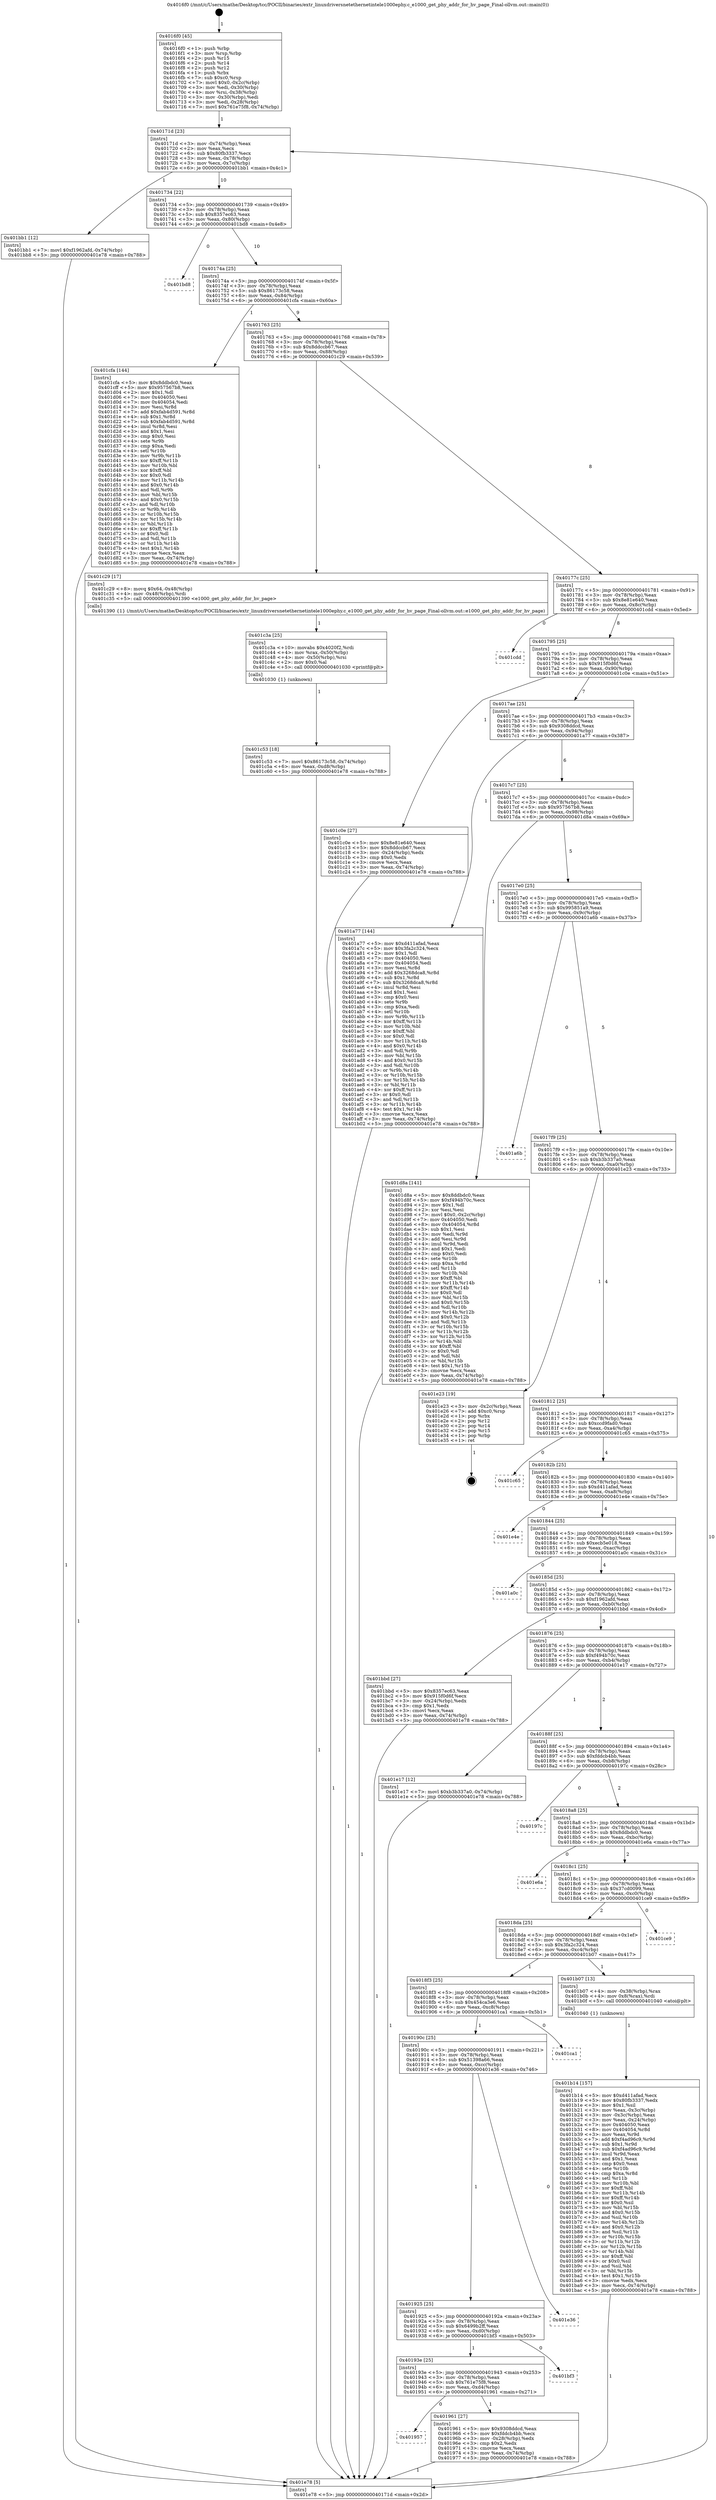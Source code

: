 digraph "0x4016f0" {
  label = "0x4016f0 (/mnt/c/Users/mathe/Desktop/tcc/POCII/binaries/extr_linuxdriversnetethernetintele1000ephy.c_e1000_get_phy_addr_for_hv_page_Final-ollvm.out::main(0))"
  labelloc = "t"
  node[shape=record]

  Entry [label="",width=0.3,height=0.3,shape=circle,fillcolor=black,style=filled]
  "0x40171d" [label="{
     0x40171d [23]\l
     | [instrs]\l
     &nbsp;&nbsp;0x40171d \<+3\>: mov -0x74(%rbp),%eax\l
     &nbsp;&nbsp;0x401720 \<+2\>: mov %eax,%ecx\l
     &nbsp;&nbsp;0x401722 \<+6\>: sub $0x80fb3337,%ecx\l
     &nbsp;&nbsp;0x401728 \<+3\>: mov %eax,-0x78(%rbp)\l
     &nbsp;&nbsp;0x40172b \<+3\>: mov %ecx,-0x7c(%rbp)\l
     &nbsp;&nbsp;0x40172e \<+6\>: je 0000000000401bb1 \<main+0x4c1\>\l
  }"]
  "0x401bb1" [label="{
     0x401bb1 [12]\l
     | [instrs]\l
     &nbsp;&nbsp;0x401bb1 \<+7\>: movl $0xf1962afd,-0x74(%rbp)\l
     &nbsp;&nbsp;0x401bb8 \<+5\>: jmp 0000000000401e78 \<main+0x788\>\l
  }"]
  "0x401734" [label="{
     0x401734 [22]\l
     | [instrs]\l
     &nbsp;&nbsp;0x401734 \<+5\>: jmp 0000000000401739 \<main+0x49\>\l
     &nbsp;&nbsp;0x401739 \<+3\>: mov -0x78(%rbp),%eax\l
     &nbsp;&nbsp;0x40173c \<+5\>: sub $0x8357ec63,%eax\l
     &nbsp;&nbsp;0x401741 \<+3\>: mov %eax,-0x80(%rbp)\l
     &nbsp;&nbsp;0x401744 \<+6\>: je 0000000000401bd8 \<main+0x4e8\>\l
  }"]
  Exit [label="",width=0.3,height=0.3,shape=circle,fillcolor=black,style=filled,peripheries=2]
  "0x401bd8" [label="{
     0x401bd8\l
  }", style=dashed]
  "0x40174a" [label="{
     0x40174a [25]\l
     | [instrs]\l
     &nbsp;&nbsp;0x40174a \<+5\>: jmp 000000000040174f \<main+0x5f\>\l
     &nbsp;&nbsp;0x40174f \<+3\>: mov -0x78(%rbp),%eax\l
     &nbsp;&nbsp;0x401752 \<+5\>: sub $0x86173c58,%eax\l
     &nbsp;&nbsp;0x401757 \<+6\>: mov %eax,-0x84(%rbp)\l
     &nbsp;&nbsp;0x40175d \<+6\>: je 0000000000401cfa \<main+0x60a\>\l
  }"]
  "0x401c53" [label="{
     0x401c53 [18]\l
     | [instrs]\l
     &nbsp;&nbsp;0x401c53 \<+7\>: movl $0x86173c58,-0x74(%rbp)\l
     &nbsp;&nbsp;0x401c5a \<+6\>: mov %eax,-0xd8(%rbp)\l
     &nbsp;&nbsp;0x401c60 \<+5\>: jmp 0000000000401e78 \<main+0x788\>\l
  }"]
  "0x401cfa" [label="{
     0x401cfa [144]\l
     | [instrs]\l
     &nbsp;&nbsp;0x401cfa \<+5\>: mov $0x8ddbdc0,%eax\l
     &nbsp;&nbsp;0x401cff \<+5\>: mov $0x957567b8,%ecx\l
     &nbsp;&nbsp;0x401d04 \<+2\>: mov $0x1,%dl\l
     &nbsp;&nbsp;0x401d06 \<+7\>: mov 0x404050,%esi\l
     &nbsp;&nbsp;0x401d0d \<+7\>: mov 0x404054,%edi\l
     &nbsp;&nbsp;0x401d14 \<+3\>: mov %esi,%r8d\l
     &nbsp;&nbsp;0x401d17 \<+7\>: add $0xfab4d591,%r8d\l
     &nbsp;&nbsp;0x401d1e \<+4\>: sub $0x1,%r8d\l
     &nbsp;&nbsp;0x401d22 \<+7\>: sub $0xfab4d591,%r8d\l
     &nbsp;&nbsp;0x401d29 \<+4\>: imul %r8d,%esi\l
     &nbsp;&nbsp;0x401d2d \<+3\>: and $0x1,%esi\l
     &nbsp;&nbsp;0x401d30 \<+3\>: cmp $0x0,%esi\l
     &nbsp;&nbsp;0x401d33 \<+4\>: sete %r9b\l
     &nbsp;&nbsp;0x401d37 \<+3\>: cmp $0xa,%edi\l
     &nbsp;&nbsp;0x401d3a \<+4\>: setl %r10b\l
     &nbsp;&nbsp;0x401d3e \<+3\>: mov %r9b,%r11b\l
     &nbsp;&nbsp;0x401d41 \<+4\>: xor $0xff,%r11b\l
     &nbsp;&nbsp;0x401d45 \<+3\>: mov %r10b,%bl\l
     &nbsp;&nbsp;0x401d48 \<+3\>: xor $0xff,%bl\l
     &nbsp;&nbsp;0x401d4b \<+3\>: xor $0x0,%dl\l
     &nbsp;&nbsp;0x401d4e \<+3\>: mov %r11b,%r14b\l
     &nbsp;&nbsp;0x401d51 \<+4\>: and $0x0,%r14b\l
     &nbsp;&nbsp;0x401d55 \<+3\>: and %dl,%r9b\l
     &nbsp;&nbsp;0x401d58 \<+3\>: mov %bl,%r15b\l
     &nbsp;&nbsp;0x401d5b \<+4\>: and $0x0,%r15b\l
     &nbsp;&nbsp;0x401d5f \<+3\>: and %dl,%r10b\l
     &nbsp;&nbsp;0x401d62 \<+3\>: or %r9b,%r14b\l
     &nbsp;&nbsp;0x401d65 \<+3\>: or %r10b,%r15b\l
     &nbsp;&nbsp;0x401d68 \<+3\>: xor %r15b,%r14b\l
     &nbsp;&nbsp;0x401d6b \<+3\>: or %bl,%r11b\l
     &nbsp;&nbsp;0x401d6e \<+4\>: xor $0xff,%r11b\l
     &nbsp;&nbsp;0x401d72 \<+3\>: or $0x0,%dl\l
     &nbsp;&nbsp;0x401d75 \<+3\>: and %dl,%r11b\l
     &nbsp;&nbsp;0x401d78 \<+3\>: or %r11b,%r14b\l
     &nbsp;&nbsp;0x401d7b \<+4\>: test $0x1,%r14b\l
     &nbsp;&nbsp;0x401d7f \<+3\>: cmovne %ecx,%eax\l
     &nbsp;&nbsp;0x401d82 \<+3\>: mov %eax,-0x74(%rbp)\l
     &nbsp;&nbsp;0x401d85 \<+5\>: jmp 0000000000401e78 \<main+0x788\>\l
  }"]
  "0x401763" [label="{
     0x401763 [25]\l
     | [instrs]\l
     &nbsp;&nbsp;0x401763 \<+5\>: jmp 0000000000401768 \<main+0x78\>\l
     &nbsp;&nbsp;0x401768 \<+3\>: mov -0x78(%rbp),%eax\l
     &nbsp;&nbsp;0x40176b \<+5\>: sub $0x8ddccb67,%eax\l
     &nbsp;&nbsp;0x401770 \<+6\>: mov %eax,-0x88(%rbp)\l
     &nbsp;&nbsp;0x401776 \<+6\>: je 0000000000401c29 \<main+0x539\>\l
  }"]
  "0x401c3a" [label="{
     0x401c3a [25]\l
     | [instrs]\l
     &nbsp;&nbsp;0x401c3a \<+10\>: movabs $0x4020f2,%rdi\l
     &nbsp;&nbsp;0x401c44 \<+4\>: mov %rax,-0x50(%rbp)\l
     &nbsp;&nbsp;0x401c48 \<+4\>: mov -0x50(%rbp),%rsi\l
     &nbsp;&nbsp;0x401c4c \<+2\>: mov $0x0,%al\l
     &nbsp;&nbsp;0x401c4e \<+5\>: call 0000000000401030 \<printf@plt\>\l
     | [calls]\l
     &nbsp;&nbsp;0x401030 \{1\} (unknown)\l
  }"]
  "0x401c29" [label="{
     0x401c29 [17]\l
     | [instrs]\l
     &nbsp;&nbsp;0x401c29 \<+8\>: movq $0x64,-0x48(%rbp)\l
     &nbsp;&nbsp;0x401c31 \<+4\>: mov -0x48(%rbp),%rdi\l
     &nbsp;&nbsp;0x401c35 \<+5\>: call 0000000000401390 \<e1000_get_phy_addr_for_hv_page\>\l
     | [calls]\l
     &nbsp;&nbsp;0x401390 \{1\} (/mnt/c/Users/mathe/Desktop/tcc/POCII/binaries/extr_linuxdriversnetethernetintele1000ephy.c_e1000_get_phy_addr_for_hv_page_Final-ollvm.out::e1000_get_phy_addr_for_hv_page)\l
  }"]
  "0x40177c" [label="{
     0x40177c [25]\l
     | [instrs]\l
     &nbsp;&nbsp;0x40177c \<+5\>: jmp 0000000000401781 \<main+0x91\>\l
     &nbsp;&nbsp;0x401781 \<+3\>: mov -0x78(%rbp),%eax\l
     &nbsp;&nbsp;0x401784 \<+5\>: sub $0x8e81e640,%eax\l
     &nbsp;&nbsp;0x401789 \<+6\>: mov %eax,-0x8c(%rbp)\l
     &nbsp;&nbsp;0x40178f \<+6\>: je 0000000000401cdd \<main+0x5ed\>\l
  }"]
  "0x401b14" [label="{
     0x401b14 [157]\l
     | [instrs]\l
     &nbsp;&nbsp;0x401b14 \<+5\>: mov $0xd411afad,%ecx\l
     &nbsp;&nbsp;0x401b19 \<+5\>: mov $0x80fb3337,%edx\l
     &nbsp;&nbsp;0x401b1e \<+3\>: mov $0x1,%sil\l
     &nbsp;&nbsp;0x401b21 \<+3\>: mov %eax,-0x3c(%rbp)\l
     &nbsp;&nbsp;0x401b24 \<+3\>: mov -0x3c(%rbp),%eax\l
     &nbsp;&nbsp;0x401b27 \<+3\>: mov %eax,-0x24(%rbp)\l
     &nbsp;&nbsp;0x401b2a \<+7\>: mov 0x404050,%eax\l
     &nbsp;&nbsp;0x401b31 \<+8\>: mov 0x404054,%r8d\l
     &nbsp;&nbsp;0x401b39 \<+3\>: mov %eax,%r9d\l
     &nbsp;&nbsp;0x401b3c \<+7\>: add $0xf4ad96c9,%r9d\l
     &nbsp;&nbsp;0x401b43 \<+4\>: sub $0x1,%r9d\l
     &nbsp;&nbsp;0x401b47 \<+7\>: sub $0xf4ad96c9,%r9d\l
     &nbsp;&nbsp;0x401b4e \<+4\>: imul %r9d,%eax\l
     &nbsp;&nbsp;0x401b52 \<+3\>: and $0x1,%eax\l
     &nbsp;&nbsp;0x401b55 \<+3\>: cmp $0x0,%eax\l
     &nbsp;&nbsp;0x401b58 \<+4\>: sete %r10b\l
     &nbsp;&nbsp;0x401b5c \<+4\>: cmp $0xa,%r8d\l
     &nbsp;&nbsp;0x401b60 \<+4\>: setl %r11b\l
     &nbsp;&nbsp;0x401b64 \<+3\>: mov %r10b,%bl\l
     &nbsp;&nbsp;0x401b67 \<+3\>: xor $0xff,%bl\l
     &nbsp;&nbsp;0x401b6a \<+3\>: mov %r11b,%r14b\l
     &nbsp;&nbsp;0x401b6d \<+4\>: xor $0xff,%r14b\l
     &nbsp;&nbsp;0x401b71 \<+4\>: xor $0x0,%sil\l
     &nbsp;&nbsp;0x401b75 \<+3\>: mov %bl,%r15b\l
     &nbsp;&nbsp;0x401b78 \<+4\>: and $0x0,%r15b\l
     &nbsp;&nbsp;0x401b7c \<+3\>: and %sil,%r10b\l
     &nbsp;&nbsp;0x401b7f \<+3\>: mov %r14b,%r12b\l
     &nbsp;&nbsp;0x401b82 \<+4\>: and $0x0,%r12b\l
     &nbsp;&nbsp;0x401b86 \<+3\>: and %sil,%r11b\l
     &nbsp;&nbsp;0x401b89 \<+3\>: or %r10b,%r15b\l
     &nbsp;&nbsp;0x401b8c \<+3\>: or %r11b,%r12b\l
     &nbsp;&nbsp;0x401b8f \<+3\>: xor %r12b,%r15b\l
     &nbsp;&nbsp;0x401b92 \<+3\>: or %r14b,%bl\l
     &nbsp;&nbsp;0x401b95 \<+3\>: xor $0xff,%bl\l
     &nbsp;&nbsp;0x401b98 \<+4\>: or $0x0,%sil\l
     &nbsp;&nbsp;0x401b9c \<+3\>: and %sil,%bl\l
     &nbsp;&nbsp;0x401b9f \<+3\>: or %bl,%r15b\l
     &nbsp;&nbsp;0x401ba2 \<+4\>: test $0x1,%r15b\l
     &nbsp;&nbsp;0x401ba6 \<+3\>: cmovne %edx,%ecx\l
     &nbsp;&nbsp;0x401ba9 \<+3\>: mov %ecx,-0x74(%rbp)\l
     &nbsp;&nbsp;0x401bac \<+5\>: jmp 0000000000401e78 \<main+0x788\>\l
  }"]
  "0x401cdd" [label="{
     0x401cdd\l
  }", style=dashed]
  "0x401795" [label="{
     0x401795 [25]\l
     | [instrs]\l
     &nbsp;&nbsp;0x401795 \<+5\>: jmp 000000000040179a \<main+0xaa\>\l
     &nbsp;&nbsp;0x40179a \<+3\>: mov -0x78(%rbp),%eax\l
     &nbsp;&nbsp;0x40179d \<+5\>: sub $0x915f0d6f,%eax\l
     &nbsp;&nbsp;0x4017a2 \<+6\>: mov %eax,-0x90(%rbp)\l
     &nbsp;&nbsp;0x4017a8 \<+6\>: je 0000000000401c0e \<main+0x51e\>\l
  }"]
  "0x4016f0" [label="{
     0x4016f0 [45]\l
     | [instrs]\l
     &nbsp;&nbsp;0x4016f0 \<+1\>: push %rbp\l
     &nbsp;&nbsp;0x4016f1 \<+3\>: mov %rsp,%rbp\l
     &nbsp;&nbsp;0x4016f4 \<+2\>: push %r15\l
     &nbsp;&nbsp;0x4016f6 \<+2\>: push %r14\l
     &nbsp;&nbsp;0x4016f8 \<+2\>: push %r12\l
     &nbsp;&nbsp;0x4016fa \<+1\>: push %rbx\l
     &nbsp;&nbsp;0x4016fb \<+7\>: sub $0xc0,%rsp\l
     &nbsp;&nbsp;0x401702 \<+7\>: movl $0x0,-0x2c(%rbp)\l
     &nbsp;&nbsp;0x401709 \<+3\>: mov %edi,-0x30(%rbp)\l
     &nbsp;&nbsp;0x40170c \<+4\>: mov %rsi,-0x38(%rbp)\l
     &nbsp;&nbsp;0x401710 \<+3\>: mov -0x30(%rbp),%edi\l
     &nbsp;&nbsp;0x401713 \<+3\>: mov %edi,-0x28(%rbp)\l
     &nbsp;&nbsp;0x401716 \<+7\>: movl $0x761e75f8,-0x74(%rbp)\l
  }"]
  "0x401c0e" [label="{
     0x401c0e [27]\l
     | [instrs]\l
     &nbsp;&nbsp;0x401c0e \<+5\>: mov $0x8e81e640,%eax\l
     &nbsp;&nbsp;0x401c13 \<+5\>: mov $0x8ddccb67,%ecx\l
     &nbsp;&nbsp;0x401c18 \<+3\>: mov -0x24(%rbp),%edx\l
     &nbsp;&nbsp;0x401c1b \<+3\>: cmp $0x0,%edx\l
     &nbsp;&nbsp;0x401c1e \<+3\>: cmove %ecx,%eax\l
     &nbsp;&nbsp;0x401c21 \<+3\>: mov %eax,-0x74(%rbp)\l
     &nbsp;&nbsp;0x401c24 \<+5\>: jmp 0000000000401e78 \<main+0x788\>\l
  }"]
  "0x4017ae" [label="{
     0x4017ae [25]\l
     | [instrs]\l
     &nbsp;&nbsp;0x4017ae \<+5\>: jmp 00000000004017b3 \<main+0xc3\>\l
     &nbsp;&nbsp;0x4017b3 \<+3\>: mov -0x78(%rbp),%eax\l
     &nbsp;&nbsp;0x4017b6 \<+5\>: sub $0x9308ddcd,%eax\l
     &nbsp;&nbsp;0x4017bb \<+6\>: mov %eax,-0x94(%rbp)\l
     &nbsp;&nbsp;0x4017c1 \<+6\>: je 0000000000401a77 \<main+0x387\>\l
  }"]
  "0x401e78" [label="{
     0x401e78 [5]\l
     | [instrs]\l
     &nbsp;&nbsp;0x401e78 \<+5\>: jmp 000000000040171d \<main+0x2d\>\l
  }"]
  "0x401a77" [label="{
     0x401a77 [144]\l
     | [instrs]\l
     &nbsp;&nbsp;0x401a77 \<+5\>: mov $0xd411afad,%eax\l
     &nbsp;&nbsp;0x401a7c \<+5\>: mov $0x3fa2c324,%ecx\l
     &nbsp;&nbsp;0x401a81 \<+2\>: mov $0x1,%dl\l
     &nbsp;&nbsp;0x401a83 \<+7\>: mov 0x404050,%esi\l
     &nbsp;&nbsp;0x401a8a \<+7\>: mov 0x404054,%edi\l
     &nbsp;&nbsp;0x401a91 \<+3\>: mov %esi,%r8d\l
     &nbsp;&nbsp;0x401a94 \<+7\>: add $0x3268dca8,%r8d\l
     &nbsp;&nbsp;0x401a9b \<+4\>: sub $0x1,%r8d\l
     &nbsp;&nbsp;0x401a9f \<+7\>: sub $0x3268dca8,%r8d\l
     &nbsp;&nbsp;0x401aa6 \<+4\>: imul %r8d,%esi\l
     &nbsp;&nbsp;0x401aaa \<+3\>: and $0x1,%esi\l
     &nbsp;&nbsp;0x401aad \<+3\>: cmp $0x0,%esi\l
     &nbsp;&nbsp;0x401ab0 \<+4\>: sete %r9b\l
     &nbsp;&nbsp;0x401ab4 \<+3\>: cmp $0xa,%edi\l
     &nbsp;&nbsp;0x401ab7 \<+4\>: setl %r10b\l
     &nbsp;&nbsp;0x401abb \<+3\>: mov %r9b,%r11b\l
     &nbsp;&nbsp;0x401abe \<+4\>: xor $0xff,%r11b\l
     &nbsp;&nbsp;0x401ac2 \<+3\>: mov %r10b,%bl\l
     &nbsp;&nbsp;0x401ac5 \<+3\>: xor $0xff,%bl\l
     &nbsp;&nbsp;0x401ac8 \<+3\>: xor $0x0,%dl\l
     &nbsp;&nbsp;0x401acb \<+3\>: mov %r11b,%r14b\l
     &nbsp;&nbsp;0x401ace \<+4\>: and $0x0,%r14b\l
     &nbsp;&nbsp;0x401ad2 \<+3\>: and %dl,%r9b\l
     &nbsp;&nbsp;0x401ad5 \<+3\>: mov %bl,%r15b\l
     &nbsp;&nbsp;0x401ad8 \<+4\>: and $0x0,%r15b\l
     &nbsp;&nbsp;0x401adc \<+3\>: and %dl,%r10b\l
     &nbsp;&nbsp;0x401adf \<+3\>: or %r9b,%r14b\l
     &nbsp;&nbsp;0x401ae2 \<+3\>: or %r10b,%r15b\l
     &nbsp;&nbsp;0x401ae5 \<+3\>: xor %r15b,%r14b\l
     &nbsp;&nbsp;0x401ae8 \<+3\>: or %bl,%r11b\l
     &nbsp;&nbsp;0x401aeb \<+4\>: xor $0xff,%r11b\l
     &nbsp;&nbsp;0x401aef \<+3\>: or $0x0,%dl\l
     &nbsp;&nbsp;0x401af2 \<+3\>: and %dl,%r11b\l
     &nbsp;&nbsp;0x401af5 \<+3\>: or %r11b,%r14b\l
     &nbsp;&nbsp;0x401af8 \<+4\>: test $0x1,%r14b\l
     &nbsp;&nbsp;0x401afc \<+3\>: cmovne %ecx,%eax\l
     &nbsp;&nbsp;0x401aff \<+3\>: mov %eax,-0x74(%rbp)\l
     &nbsp;&nbsp;0x401b02 \<+5\>: jmp 0000000000401e78 \<main+0x788\>\l
  }"]
  "0x4017c7" [label="{
     0x4017c7 [25]\l
     | [instrs]\l
     &nbsp;&nbsp;0x4017c7 \<+5\>: jmp 00000000004017cc \<main+0xdc\>\l
     &nbsp;&nbsp;0x4017cc \<+3\>: mov -0x78(%rbp),%eax\l
     &nbsp;&nbsp;0x4017cf \<+5\>: sub $0x957567b8,%eax\l
     &nbsp;&nbsp;0x4017d4 \<+6\>: mov %eax,-0x98(%rbp)\l
     &nbsp;&nbsp;0x4017da \<+6\>: je 0000000000401d8a \<main+0x69a\>\l
  }"]
  "0x401957" [label="{
     0x401957\l
  }", style=dashed]
  "0x401d8a" [label="{
     0x401d8a [141]\l
     | [instrs]\l
     &nbsp;&nbsp;0x401d8a \<+5\>: mov $0x8ddbdc0,%eax\l
     &nbsp;&nbsp;0x401d8f \<+5\>: mov $0xf494b70c,%ecx\l
     &nbsp;&nbsp;0x401d94 \<+2\>: mov $0x1,%dl\l
     &nbsp;&nbsp;0x401d96 \<+2\>: xor %esi,%esi\l
     &nbsp;&nbsp;0x401d98 \<+7\>: movl $0x0,-0x2c(%rbp)\l
     &nbsp;&nbsp;0x401d9f \<+7\>: mov 0x404050,%edi\l
     &nbsp;&nbsp;0x401da6 \<+8\>: mov 0x404054,%r8d\l
     &nbsp;&nbsp;0x401dae \<+3\>: sub $0x1,%esi\l
     &nbsp;&nbsp;0x401db1 \<+3\>: mov %edi,%r9d\l
     &nbsp;&nbsp;0x401db4 \<+3\>: add %esi,%r9d\l
     &nbsp;&nbsp;0x401db7 \<+4\>: imul %r9d,%edi\l
     &nbsp;&nbsp;0x401dbb \<+3\>: and $0x1,%edi\l
     &nbsp;&nbsp;0x401dbe \<+3\>: cmp $0x0,%edi\l
     &nbsp;&nbsp;0x401dc1 \<+4\>: sete %r10b\l
     &nbsp;&nbsp;0x401dc5 \<+4\>: cmp $0xa,%r8d\l
     &nbsp;&nbsp;0x401dc9 \<+4\>: setl %r11b\l
     &nbsp;&nbsp;0x401dcd \<+3\>: mov %r10b,%bl\l
     &nbsp;&nbsp;0x401dd0 \<+3\>: xor $0xff,%bl\l
     &nbsp;&nbsp;0x401dd3 \<+3\>: mov %r11b,%r14b\l
     &nbsp;&nbsp;0x401dd6 \<+4\>: xor $0xff,%r14b\l
     &nbsp;&nbsp;0x401dda \<+3\>: xor $0x0,%dl\l
     &nbsp;&nbsp;0x401ddd \<+3\>: mov %bl,%r15b\l
     &nbsp;&nbsp;0x401de0 \<+4\>: and $0x0,%r15b\l
     &nbsp;&nbsp;0x401de4 \<+3\>: and %dl,%r10b\l
     &nbsp;&nbsp;0x401de7 \<+3\>: mov %r14b,%r12b\l
     &nbsp;&nbsp;0x401dea \<+4\>: and $0x0,%r12b\l
     &nbsp;&nbsp;0x401dee \<+3\>: and %dl,%r11b\l
     &nbsp;&nbsp;0x401df1 \<+3\>: or %r10b,%r15b\l
     &nbsp;&nbsp;0x401df4 \<+3\>: or %r11b,%r12b\l
     &nbsp;&nbsp;0x401df7 \<+3\>: xor %r12b,%r15b\l
     &nbsp;&nbsp;0x401dfa \<+3\>: or %r14b,%bl\l
     &nbsp;&nbsp;0x401dfd \<+3\>: xor $0xff,%bl\l
     &nbsp;&nbsp;0x401e00 \<+3\>: or $0x0,%dl\l
     &nbsp;&nbsp;0x401e03 \<+2\>: and %dl,%bl\l
     &nbsp;&nbsp;0x401e05 \<+3\>: or %bl,%r15b\l
     &nbsp;&nbsp;0x401e08 \<+4\>: test $0x1,%r15b\l
     &nbsp;&nbsp;0x401e0c \<+3\>: cmovne %ecx,%eax\l
     &nbsp;&nbsp;0x401e0f \<+3\>: mov %eax,-0x74(%rbp)\l
     &nbsp;&nbsp;0x401e12 \<+5\>: jmp 0000000000401e78 \<main+0x788\>\l
  }"]
  "0x4017e0" [label="{
     0x4017e0 [25]\l
     | [instrs]\l
     &nbsp;&nbsp;0x4017e0 \<+5\>: jmp 00000000004017e5 \<main+0xf5\>\l
     &nbsp;&nbsp;0x4017e5 \<+3\>: mov -0x78(%rbp),%eax\l
     &nbsp;&nbsp;0x4017e8 \<+5\>: sub $0x995851a9,%eax\l
     &nbsp;&nbsp;0x4017ed \<+6\>: mov %eax,-0x9c(%rbp)\l
     &nbsp;&nbsp;0x4017f3 \<+6\>: je 0000000000401a6b \<main+0x37b\>\l
  }"]
  "0x401961" [label="{
     0x401961 [27]\l
     | [instrs]\l
     &nbsp;&nbsp;0x401961 \<+5\>: mov $0x9308ddcd,%eax\l
     &nbsp;&nbsp;0x401966 \<+5\>: mov $0xfddcb4bb,%ecx\l
     &nbsp;&nbsp;0x40196b \<+3\>: mov -0x28(%rbp),%edx\l
     &nbsp;&nbsp;0x40196e \<+3\>: cmp $0x2,%edx\l
     &nbsp;&nbsp;0x401971 \<+3\>: cmovne %ecx,%eax\l
     &nbsp;&nbsp;0x401974 \<+3\>: mov %eax,-0x74(%rbp)\l
     &nbsp;&nbsp;0x401977 \<+5\>: jmp 0000000000401e78 \<main+0x788\>\l
  }"]
  "0x401a6b" [label="{
     0x401a6b\l
  }", style=dashed]
  "0x4017f9" [label="{
     0x4017f9 [25]\l
     | [instrs]\l
     &nbsp;&nbsp;0x4017f9 \<+5\>: jmp 00000000004017fe \<main+0x10e\>\l
     &nbsp;&nbsp;0x4017fe \<+3\>: mov -0x78(%rbp),%eax\l
     &nbsp;&nbsp;0x401801 \<+5\>: sub $0xb3b337a0,%eax\l
     &nbsp;&nbsp;0x401806 \<+6\>: mov %eax,-0xa0(%rbp)\l
     &nbsp;&nbsp;0x40180c \<+6\>: je 0000000000401e23 \<main+0x733\>\l
  }"]
  "0x40193e" [label="{
     0x40193e [25]\l
     | [instrs]\l
     &nbsp;&nbsp;0x40193e \<+5\>: jmp 0000000000401943 \<main+0x253\>\l
     &nbsp;&nbsp;0x401943 \<+3\>: mov -0x78(%rbp),%eax\l
     &nbsp;&nbsp;0x401946 \<+5\>: sub $0x761e75f8,%eax\l
     &nbsp;&nbsp;0x40194b \<+6\>: mov %eax,-0xd4(%rbp)\l
     &nbsp;&nbsp;0x401951 \<+6\>: je 0000000000401961 \<main+0x271\>\l
  }"]
  "0x401e23" [label="{
     0x401e23 [19]\l
     | [instrs]\l
     &nbsp;&nbsp;0x401e23 \<+3\>: mov -0x2c(%rbp),%eax\l
     &nbsp;&nbsp;0x401e26 \<+7\>: add $0xc0,%rsp\l
     &nbsp;&nbsp;0x401e2d \<+1\>: pop %rbx\l
     &nbsp;&nbsp;0x401e2e \<+2\>: pop %r12\l
     &nbsp;&nbsp;0x401e30 \<+2\>: pop %r14\l
     &nbsp;&nbsp;0x401e32 \<+2\>: pop %r15\l
     &nbsp;&nbsp;0x401e34 \<+1\>: pop %rbp\l
     &nbsp;&nbsp;0x401e35 \<+1\>: ret\l
  }"]
  "0x401812" [label="{
     0x401812 [25]\l
     | [instrs]\l
     &nbsp;&nbsp;0x401812 \<+5\>: jmp 0000000000401817 \<main+0x127\>\l
     &nbsp;&nbsp;0x401817 \<+3\>: mov -0x78(%rbp),%eax\l
     &nbsp;&nbsp;0x40181a \<+5\>: sub $0xccd9fad0,%eax\l
     &nbsp;&nbsp;0x40181f \<+6\>: mov %eax,-0xa4(%rbp)\l
     &nbsp;&nbsp;0x401825 \<+6\>: je 0000000000401c65 \<main+0x575\>\l
  }"]
  "0x401bf3" [label="{
     0x401bf3\l
  }", style=dashed]
  "0x401c65" [label="{
     0x401c65\l
  }", style=dashed]
  "0x40182b" [label="{
     0x40182b [25]\l
     | [instrs]\l
     &nbsp;&nbsp;0x40182b \<+5\>: jmp 0000000000401830 \<main+0x140\>\l
     &nbsp;&nbsp;0x401830 \<+3\>: mov -0x78(%rbp),%eax\l
     &nbsp;&nbsp;0x401833 \<+5\>: sub $0xd411afad,%eax\l
     &nbsp;&nbsp;0x401838 \<+6\>: mov %eax,-0xa8(%rbp)\l
     &nbsp;&nbsp;0x40183e \<+6\>: je 0000000000401e4e \<main+0x75e\>\l
  }"]
  "0x401925" [label="{
     0x401925 [25]\l
     | [instrs]\l
     &nbsp;&nbsp;0x401925 \<+5\>: jmp 000000000040192a \<main+0x23a\>\l
     &nbsp;&nbsp;0x40192a \<+3\>: mov -0x78(%rbp),%eax\l
     &nbsp;&nbsp;0x40192d \<+5\>: sub $0x6499b2ff,%eax\l
     &nbsp;&nbsp;0x401932 \<+6\>: mov %eax,-0xd0(%rbp)\l
     &nbsp;&nbsp;0x401938 \<+6\>: je 0000000000401bf3 \<main+0x503\>\l
  }"]
  "0x401e4e" [label="{
     0x401e4e\l
  }", style=dashed]
  "0x401844" [label="{
     0x401844 [25]\l
     | [instrs]\l
     &nbsp;&nbsp;0x401844 \<+5\>: jmp 0000000000401849 \<main+0x159\>\l
     &nbsp;&nbsp;0x401849 \<+3\>: mov -0x78(%rbp),%eax\l
     &nbsp;&nbsp;0x40184c \<+5\>: sub $0xecb5e018,%eax\l
     &nbsp;&nbsp;0x401851 \<+6\>: mov %eax,-0xac(%rbp)\l
     &nbsp;&nbsp;0x401857 \<+6\>: je 0000000000401a0c \<main+0x31c\>\l
  }"]
  "0x401e36" [label="{
     0x401e36\l
  }", style=dashed]
  "0x401a0c" [label="{
     0x401a0c\l
  }", style=dashed]
  "0x40185d" [label="{
     0x40185d [25]\l
     | [instrs]\l
     &nbsp;&nbsp;0x40185d \<+5\>: jmp 0000000000401862 \<main+0x172\>\l
     &nbsp;&nbsp;0x401862 \<+3\>: mov -0x78(%rbp),%eax\l
     &nbsp;&nbsp;0x401865 \<+5\>: sub $0xf1962afd,%eax\l
     &nbsp;&nbsp;0x40186a \<+6\>: mov %eax,-0xb0(%rbp)\l
     &nbsp;&nbsp;0x401870 \<+6\>: je 0000000000401bbd \<main+0x4cd\>\l
  }"]
  "0x40190c" [label="{
     0x40190c [25]\l
     | [instrs]\l
     &nbsp;&nbsp;0x40190c \<+5\>: jmp 0000000000401911 \<main+0x221\>\l
     &nbsp;&nbsp;0x401911 \<+3\>: mov -0x78(%rbp),%eax\l
     &nbsp;&nbsp;0x401914 \<+5\>: sub $0x51398a66,%eax\l
     &nbsp;&nbsp;0x401919 \<+6\>: mov %eax,-0xcc(%rbp)\l
     &nbsp;&nbsp;0x40191f \<+6\>: je 0000000000401e36 \<main+0x746\>\l
  }"]
  "0x401bbd" [label="{
     0x401bbd [27]\l
     | [instrs]\l
     &nbsp;&nbsp;0x401bbd \<+5\>: mov $0x8357ec63,%eax\l
     &nbsp;&nbsp;0x401bc2 \<+5\>: mov $0x915f0d6f,%ecx\l
     &nbsp;&nbsp;0x401bc7 \<+3\>: mov -0x24(%rbp),%edx\l
     &nbsp;&nbsp;0x401bca \<+3\>: cmp $0x1,%edx\l
     &nbsp;&nbsp;0x401bcd \<+3\>: cmovl %ecx,%eax\l
     &nbsp;&nbsp;0x401bd0 \<+3\>: mov %eax,-0x74(%rbp)\l
     &nbsp;&nbsp;0x401bd3 \<+5\>: jmp 0000000000401e78 \<main+0x788\>\l
  }"]
  "0x401876" [label="{
     0x401876 [25]\l
     | [instrs]\l
     &nbsp;&nbsp;0x401876 \<+5\>: jmp 000000000040187b \<main+0x18b\>\l
     &nbsp;&nbsp;0x40187b \<+3\>: mov -0x78(%rbp),%eax\l
     &nbsp;&nbsp;0x40187e \<+5\>: sub $0xf494b70c,%eax\l
     &nbsp;&nbsp;0x401883 \<+6\>: mov %eax,-0xb4(%rbp)\l
     &nbsp;&nbsp;0x401889 \<+6\>: je 0000000000401e17 \<main+0x727\>\l
  }"]
  "0x401ca1" [label="{
     0x401ca1\l
  }", style=dashed]
  "0x401e17" [label="{
     0x401e17 [12]\l
     | [instrs]\l
     &nbsp;&nbsp;0x401e17 \<+7\>: movl $0xb3b337a0,-0x74(%rbp)\l
     &nbsp;&nbsp;0x401e1e \<+5\>: jmp 0000000000401e78 \<main+0x788\>\l
  }"]
  "0x40188f" [label="{
     0x40188f [25]\l
     | [instrs]\l
     &nbsp;&nbsp;0x40188f \<+5\>: jmp 0000000000401894 \<main+0x1a4\>\l
     &nbsp;&nbsp;0x401894 \<+3\>: mov -0x78(%rbp),%eax\l
     &nbsp;&nbsp;0x401897 \<+5\>: sub $0xfddcb4bb,%eax\l
     &nbsp;&nbsp;0x40189c \<+6\>: mov %eax,-0xb8(%rbp)\l
     &nbsp;&nbsp;0x4018a2 \<+6\>: je 000000000040197c \<main+0x28c\>\l
  }"]
  "0x4018f3" [label="{
     0x4018f3 [25]\l
     | [instrs]\l
     &nbsp;&nbsp;0x4018f3 \<+5\>: jmp 00000000004018f8 \<main+0x208\>\l
     &nbsp;&nbsp;0x4018f8 \<+3\>: mov -0x78(%rbp),%eax\l
     &nbsp;&nbsp;0x4018fb \<+5\>: sub $0x454ca3e6,%eax\l
     &nbsp;&nbsp;0x401900 \<+6\>: mov %eax,-0xc8(%rbp)\l
     &nbsp;&nbsp;0x401906 \<+6\>: je 0000000000401ca1 \<main+0x5b1\>\l
  }"]
  "0x40197c" [label="{
     0x40197c\l
  }", style=dashed]
  "0x4018a8" [label="{
     0x4018a8 [25]\l
     | [instrs]\l
     &nbsp;&nbsp;0x4018a8 \<+5\>: jmp 00000000004018ad \<main+0x1bd\>\l
     &nbsp;&nbsp;0x4018ad \<+3\>: mov -0x78(%rbp),%eax\l
     &nbsp;&nbsp;0x4018b0 \<+5\>: sub $0x8ddbdc0,%eax\l
     &nbsp;&nbsp;0x4018b5 \<+6\>: mov %eax,-0xbc(%rbp)\l
     &nbsp;&nbsp;0x4018bb \<+6\>: je 0000000000401e6a \<main+0x77a\>\l
  }"]
  "0x401b07" [label="{
     0x401b07 [13]\l
     | [instrs]\l
     &nbsp;&nbsp;0x401b07 \<+4\>: mov -0x38(%rbp),%rax\l
     &nbsp;&nbsp;0x401b0b \<+4\>: mov 0x8(%rax),%rdi\l
     &nbsp;&nbsp;0x401b0f \<+5\>: call 0000000000401040 \<atoi@plt\>\l
     | [calls]\l
     &nbsp;&nbsp;0x401040 \{1\} (unknown)\l
  }"]
  "0x401e6a" [label="{
     0x401e6a\l
  }", style=dashed]
  "0x4018c1" [label="{
     0x4018c1 [25]\l
     | [instrs]\l
     &nbsp;&nbsp;0x4018c1 \<+5\>: jmp 00000000004018c6 \<main+0x1d6\>\l
     &nbsp;&nbsp;0x4018c6 \<+3\>: mov -0x78(%rbp),%eax\l
     &nbsp;&nbsp;0x4018c9 \<+5\>: sub $0x37cd0099,%eax\l
     &nbsp;&nbsp;0x4018ce \<+6\>: mov %eax,-0xc0(%rbp)\l
     &nbsp;&nbsp;0x4018d4 \<+6\>: je 0000000000401ce9 \<main+0x5f9\>\l
  }"]
  "0x4018da" [label="{
     0x4018da [25]\l
     | [instrs]\l
     &nbsp;&nbsp;0x4018da \<+5\>: jmp 00000000004018df \<main+0x1ef\>\l
     &nbsp;&nbsp;0x4018df \<+3\>: mov -0x78(%rbp),%eax\l
     &nbsp;&nbsp;0x4018e2 \<+5\>: sub $0x3fa2c324,%eax\l
     &nbsp;&nbsp;0x4018e7 \<+6\>: mov %eax,-0xc4(%rbp)\l
     &nbsp;&nbsp;0x4018ed \<+6\>: je 0000000000401b07 \<main+0x417\>\l
  }"]
  "0x401ce9" [label="{
     0x401ce9\l
  }", style=dashed]
  Entry -> "0x4016f0" [label=" 1"]
  "0x40171d" -> "0x401bb1" [label=" 1"]
  "0x40171d" -> "0x401734" [label=" 10"]
  "0x401e23" -> Exit [label=" 1"]
  "0x401734" -> "0x401bd8" [label=" 0"]
  "0x401734" -> "0x40174a" [label=" 10"]
  "0x401e17" -> "0x401e78" [label=" 1"]
  "0x40174a" -> "0x401cfa" [label=" 1"]
  "0x40174a" -> "0x401763" [label=" 9"]
  "0x401d8a" -> "0x401e78" [label=" 1"]
  "0x401763" -> "0x401c29" [label=" 1"]
  "0x401763" -> "0x40177c" [label=" 8"]
  "0x401cfa" -> "0x401e78" [label=" 1"]
  "0x40177c" -> "0x401cdd" [label=" 0"]
  "0x40177c" -> "0x401795" [label=" 8"]
  "0x401c53" -> "0x401e78" [label=" 1"]
  "0x401795" -> "0x401c0e" [label=" 1"]
  "0x401795" -> "0x4017ae" [label=" 7"]
  "0x401c3a" -> "0x401c53" [label=" 1"]
  "0x4017ae" -> "0x401a77" [label=" 1"]
  "0x4017ae" -> "0x4017c7" [label=" 6"]
  "0x401c29" -> "0x401c3a" [label=" 1"]
  "0x4017c7" -> "0x401d8a" [label=" 1"]
  "0x4017c7" -> "0x4017e0" [label=" 5"]
  "0x401c0e" -> "0x401e78" [label=" 1"]
  "0x4017e0" -> "0x401a6b" [label=" 0"]
  "0x4017e0" -> "0x4017f9" [label=" 5"]
  "0x401bbd" -> "0x401e78" [label=" 1"]
  "0x4017f9" -> "0x401e23" [label=" 1"]
  "0x4017f9" -> "0x401812" [label=" 4"]
  "0x401b14" -> "0x401e78" [label=" 1"]
  "0x401812" -> "0x401c65" [label=" 0"]
  "0x401812" -> "0x40182b" [label=" 4"]
  "0x401b07" -> "0x401b14" [label=" 1"]
  "0x40182b" -> "0x401e4e" [label=" 0"]
  "0x40182b" -> "0x401844" [label=" 4"]
  "0x401e78" -> "0x40171d" [label=" 10"]
  "0x401844" -> "0x401a0c" [label=" 0"]
  "0x401844" -> "0x40185d" [label=" 4"]
  "0x4016f0" -> "0x40171d" [label=" 1"]
  "0x40185d" -> "0x401bbd" [label=" 1"]
  "0x40185d" -> "0x401876" [label=" 3"]
  "0x40193e" -> "0x401957" [label=" 0"]
  "0x401876" -> "0x401e17" [label=" 1"]
  "0x401876" -> "0x40188f" [label=" 2"]
  "0x40193e" -> "0x401961" [label=" 1"]
  "0x40188f" -> "0x40197c" [label=" 0"]
  "0x40188f" -> "0x4018a8" [label=" 2"]
  "0x401925" -> "0x40193e" [label=" 1"]
  "0x4018a8" -> "0x401e6a" [label=" 0"]
  "0x4018a8" -> "0x4018c1" [label=" 2"]
  "0x401925" -> "0x401bf3" [label=" 0"]
  "0x4018c1" -> "0x401ce9" [label=" 0"]
  "0x4018c1" -> "0x4018da" [label=" 2"]
  "0x401a77" -> "0x401e78" [label=" 1"]
  "0x4018da" -> "0x401b07" [label=" 1"]
  "0x4018da" -> "0x4018f3" [label=" 1"]
  "0x401bb1" -> "0x401e78" [label=" 1"]
  "0x4018f3" -> "0x401ca1" [label=" 0"]
  "0x4018f3" -> "0x40190c" [label=" 1"]
  "0x401961" -> "0x401e78" [label=" 1"]
  "0x40190c" -> "0x401e36" [label=" 0"]
  "0x40190c" -> "0x401925" [label=" 1"]
}

